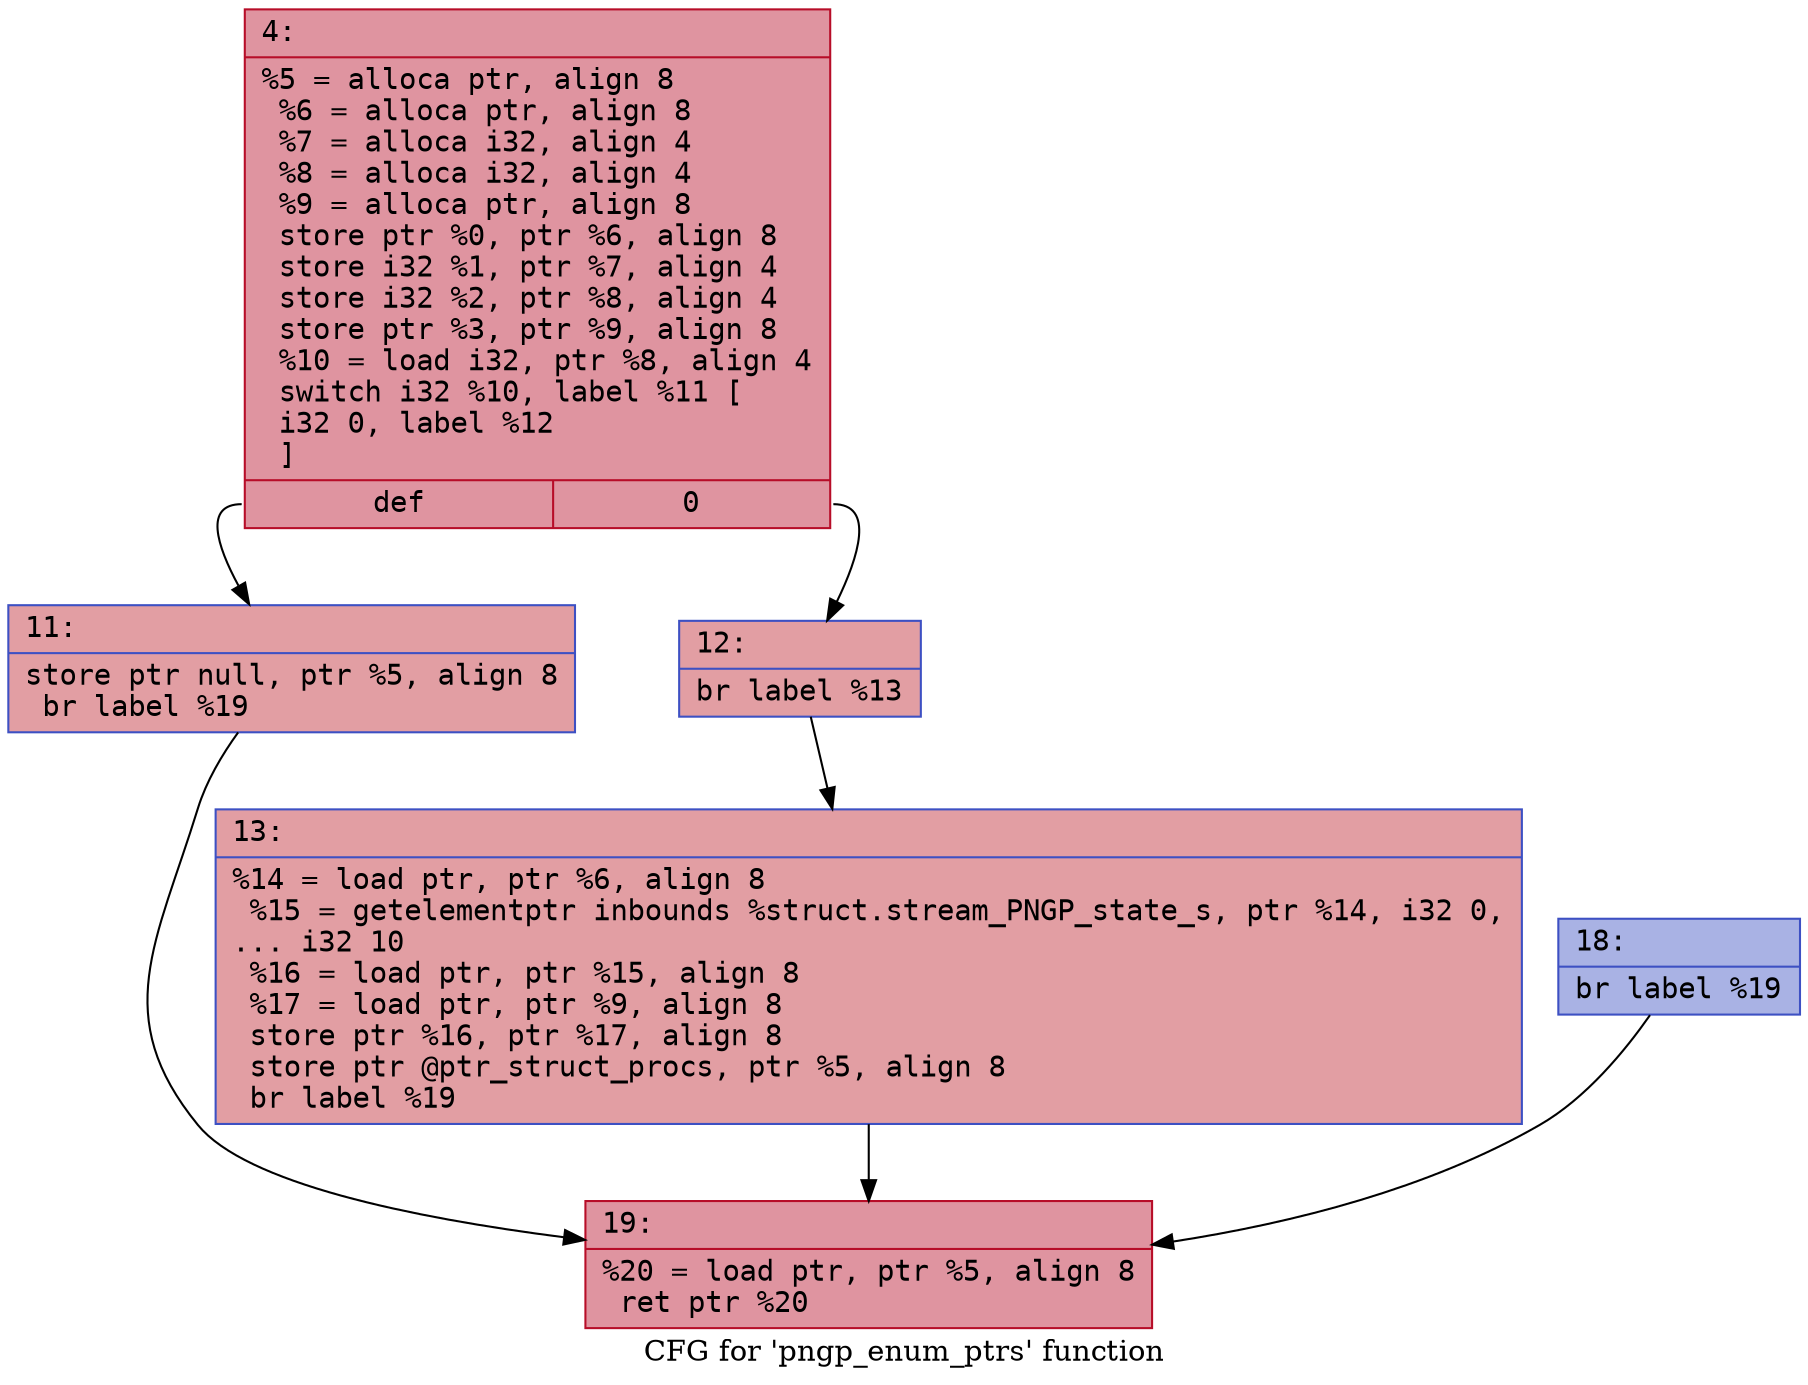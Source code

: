 digraph "CFG for 'pngp_enum_ptrs' function" {
	label="CFG for 'pngp_enum_ptrs' function";

	Node0x600002f2f0c0 [shape=record,color="#b70d28ff", style=filled, fillcolor="#b70d2870" fontname="Courier",label="{4:\l|  %5 = alloca ptr, align 8\l  %6 = alloca ptr, align 8\l  %7 = alloca i32, align 4\l  %8 = alloca i32, align 4\l  %9 = alloca ptr, align 8\l  store ptr %0, ptr %6, align 8\l  store i32 %1, ptr %7, align 4\l  store i32 %2, ptr %8, align 4\l  store ptr %3, ptr %9, align 8\l  %10 = load i32, ptr %8, align 4\l  switch i32 %10, label %11 [\l    i32 0, label %12\l  ]\l|{<s0>def|<s1>0}}"];
	Node0x600002f2f0c0:s0 -> Node0x600002f2f110[tooltip="4 -> 11\nProbability 50.00%" ];
	Node0x600002f2f0c0:s1 -> Node0x600002f2f160[tooltip="4 -> 12\nProbability 50.00%" ];
	Node0x600002f2f110 [shape=record,color="#3d50c3ff", style=filled, fillcolor="#be242e70" fontname="Courier",label="{11:\l|  store ptr null, ptr %5, align 8\l  br label %19\l}"];
	Node0x600002f2f110 -> Node0x600002f2f250[tooltip="11 -> 19\nProbability 100.00%" ];
	Node0x600002f2f160 [shape=record,color="#3d50c3ff", style=filled, fillcolor="#be242e70" fontname="Courier",label="{12:\l|  br label %13\l}"];
	Node0x600002f2f160 -> Node0x600002f2f1b0[tooltip="12 -> 13\nProbability 100.00%" ];
	Node0x600002f2f1b0 [shape=record,color="#3d50c3ff", style=filled, fillcolor="#be242e70" fontname="Courier",label="{13:\l|  %14 = load ptr, ptr %6, align 8\l  %15 = getelementptr inbounds %struct.stream_PNGP_state_s, ptr %14, i32 0,\l... i32 10\l  %16 = load ptr, ptr %15, align 8\l  %17 = load ptr, ptr %9, align 8\l  store ptr %16, ptr %17, align 8\l  store ptr @ptr_struct_procs, ptr %5, align 8\l  br label %19\l}"];
	Node0x600002f2f1b0 -> Node0x600002f2f250[tooltip="13 -> 19\nProbability 100.00%" ];
	Node0x600002f2f200 [shape=record,color="#3d50c3ff", style=filled, fillcolor="#3d50c370" fontname="Courier",label="{18:\l|  br label %19\l}"];
	Node0x600002f2f200 -> Node0x600002f2f250[tooltip="18 -> 19\nProbability 100.00%" ];
	Node0x600002f2f250 [shape=record,color="#b70d28ff", style=filled, fillcolor="#b70d2870" fontname="Courier",label="{19:\l|  %20 = load ptr, ptr %5, align 8\l  ret ptr %20\l}"];
}
